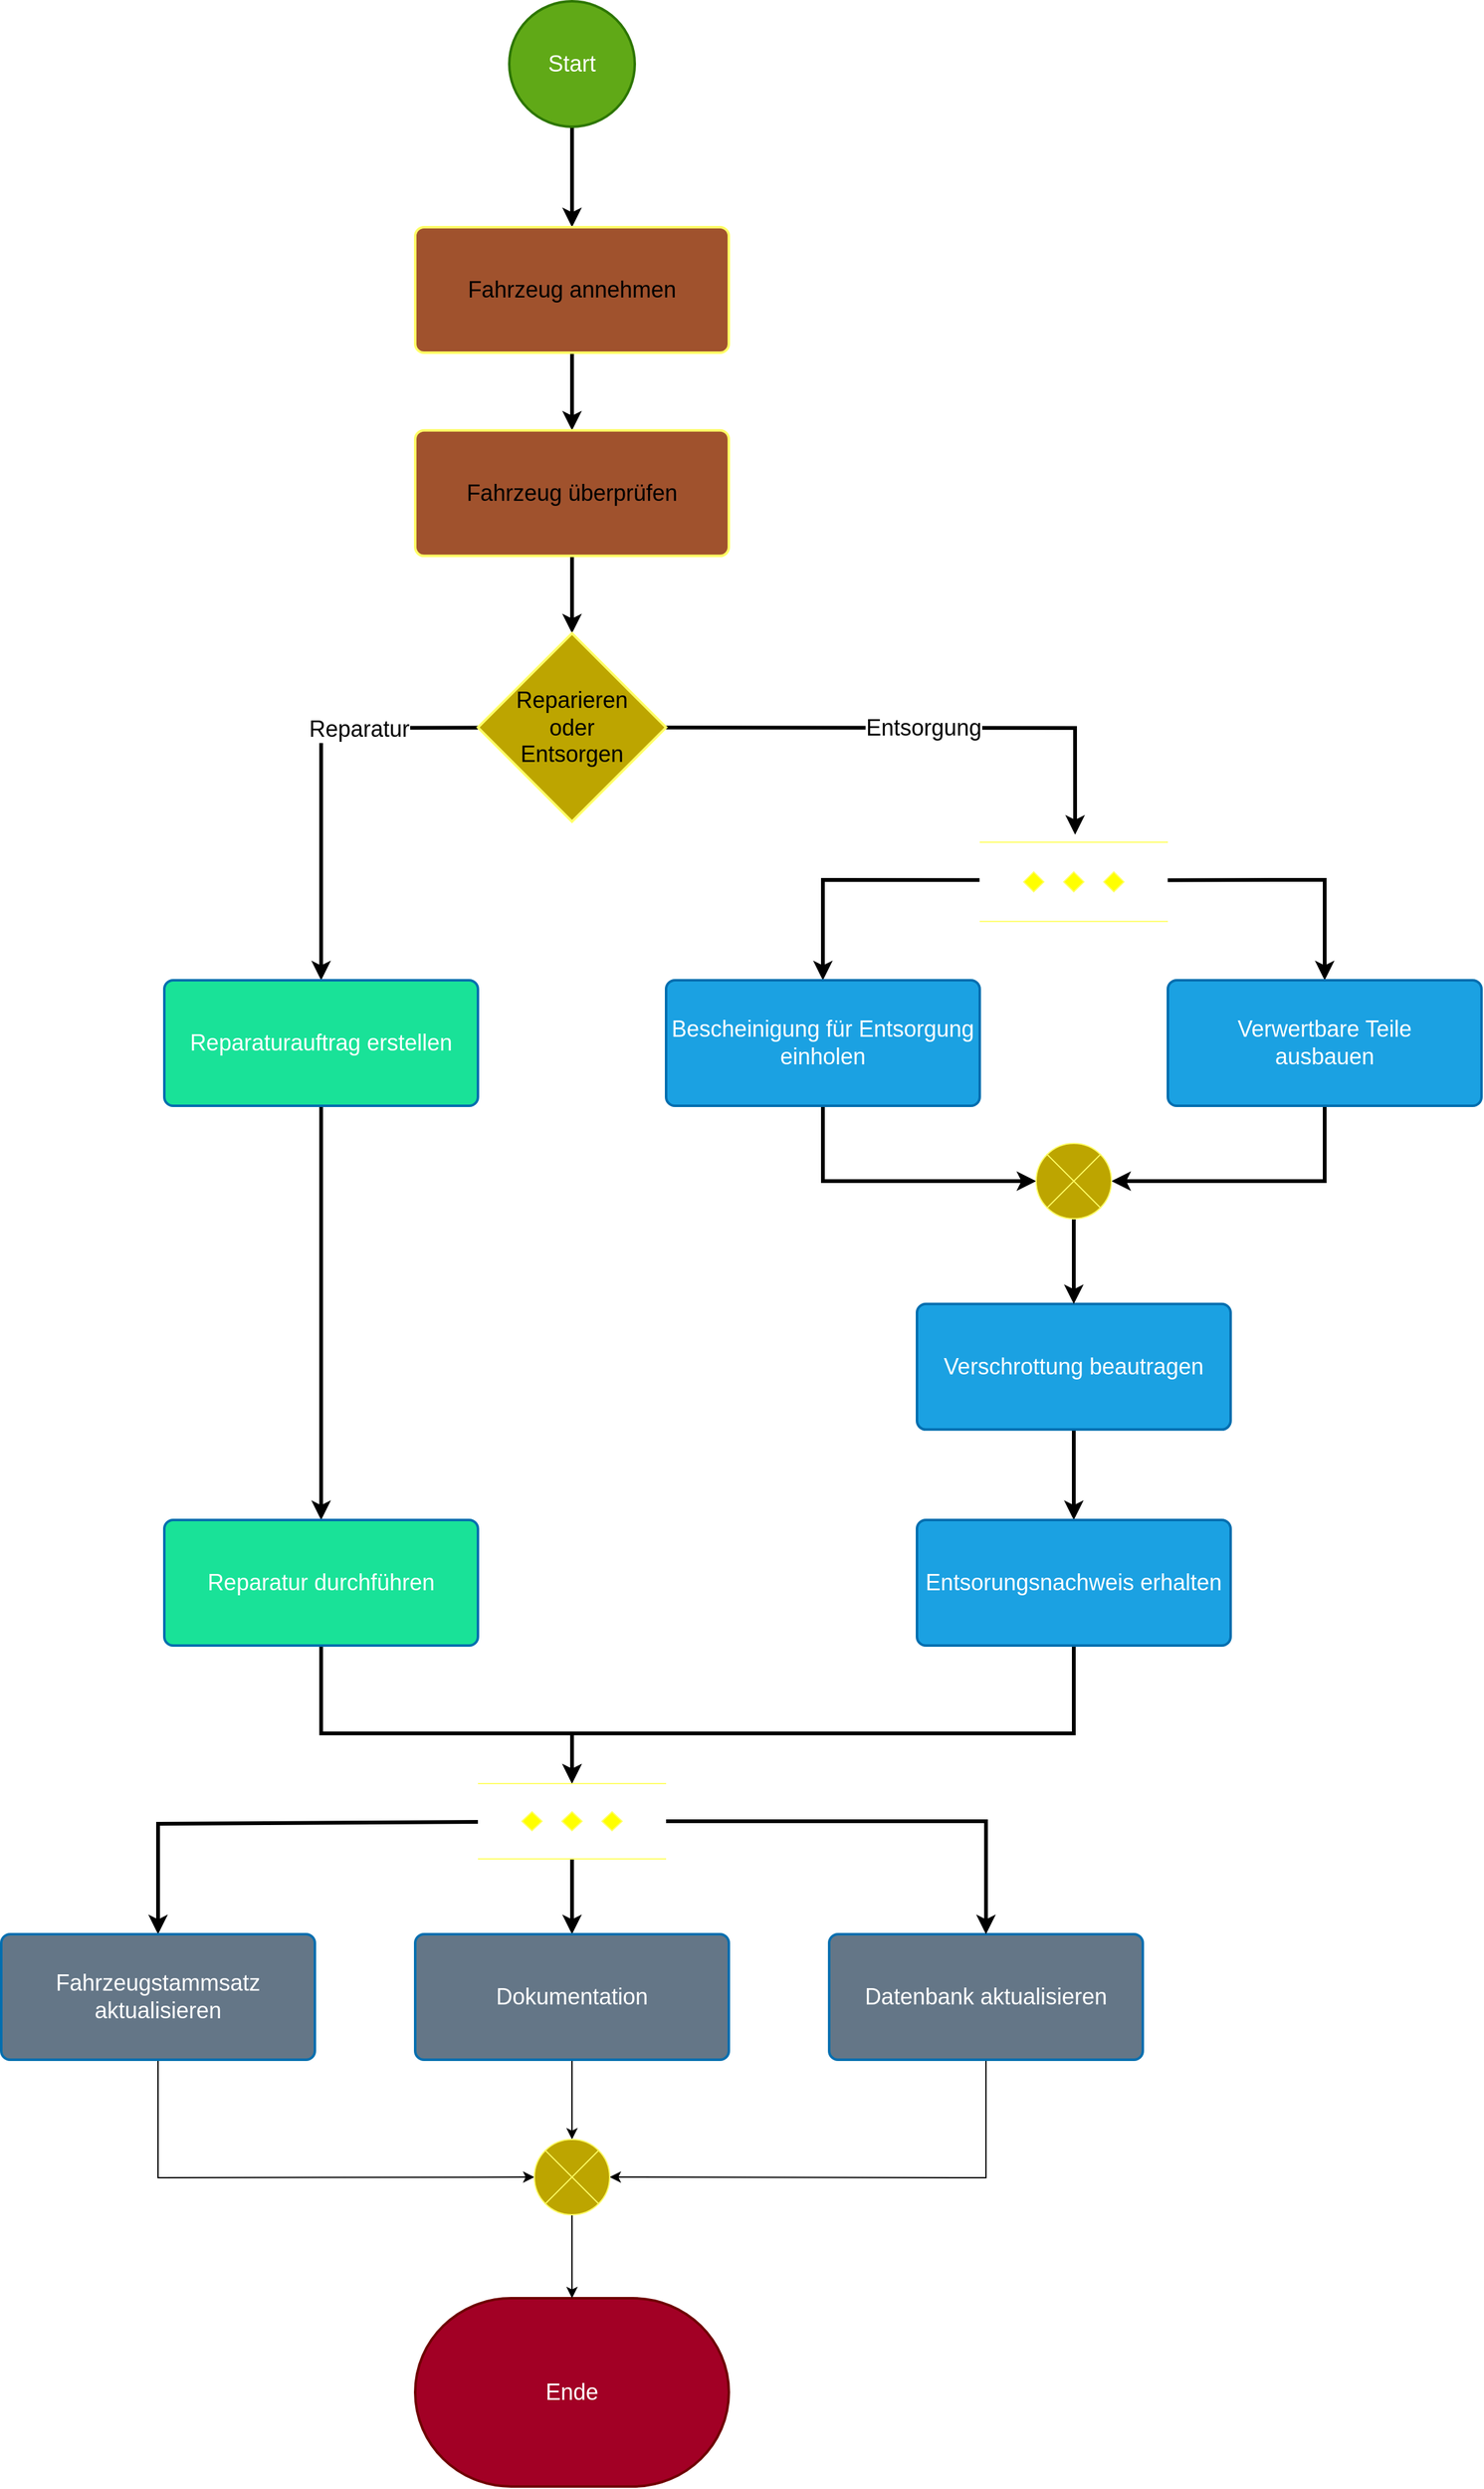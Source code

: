 <mxfile>
    <diagram name="Aktivitätsdiagramm Reparatur" id="0">
        <mxGraphModel dx="3955" dy="2045" grid="1" gridSize="10" guides="1" tooltips="1" connect="1" arrows="1" fold="1" page="1" pageScale="1" pageWidth="827" pageHeight="1169" math="0" shadow="0">
            <root>
                <mxCell id="0"/>
                <mxCell id="1" parent="0"/>
                <mxCell id="60" style="edgeStyle=none;rounded=0;html=1;entryX=0.5;entryY=0;entryDx=0;entryDy=0;fontSize=18;startArrow=none;startFill=0;endArrow=classic;endFill=1;strokeWidth=3;" edge="1" parent="1" source="20" target="21">
                    <mxGeometry relative="1" as="geometry"/>
                </mxCell>
                <mxCell id="20" value="Start" style="strokeWidth=2;html=1;shape=mxgraph.flowchart.start_2;whiteSpace=wrap;fillColor=#60a917;fontColor=#ffffff;strokeColor=#2D7600;fontSize=18;" vertex="1" parent="1">
                    <mxGeometry x="1550" y="20" width="100" height="100" as="geometry"/>
                </mxCell>
                <mxCell id="61" style="edgeStyle=none;rounded=0;html=1;entryX=0.5;entryY=0;entryDx=0;entryDy=0;fontSize=18;startArrow=none;startFill=0;endArrow=classic;endFill=1;strokeWidth=3;" edge="1" parent="1" source="21" target="22">
                    <mxGeometry relative="1" as="geometry"/>
                </mxCell>
                <mxCell id="21" value="Fahrzeug annehmen" style="rounded=1;whiteSpace=wrap;html=1;absoluteArcSize=1;arcSize=14;strokeWidth=2;fillColor=#A0522D;strokeColor=#FFFF66;fontSize=18;" vertex="1" parent="1">
                    <mxGeometry x="1475" y="200" width="250" height="100" as="geometry"/>
                </mxCell>
                <mxCell id="62" value="" style="edgeStyle=none;rounded=0;html=1;fontSize=18;startArrow=none;startFill=0;endArrow=classic;endFill=1;strokeWidth=3;" edge="1" parent="1" source="22" target="23">
                    <mxGeometry relative="1" as="geometry">
                        <Array as="points">
                            <mxPoint x="1600" y="520"/>
                        </Array>
                    </mxGeometry>
                </mxCell>
                <mxCell id="22" value="Fahrzeug überprüfen" style="rounded=1;whiteSpace=wrap;html=1;absoluteArcSize=1;arcSize=14;strokeWidth=2;fillColor=#A0522D;strokeColor=#FFFF66;fontSize=18;" vertex="1" parent="1">
                    <mxGeometry x="1475" y="361.92" width="250" height="100" as="geometry"/>
                </mxCell>
                <mxCell id="42" value="Entsorgung" style="edgeStyle=none;rounded=0;html=1;entryX=0.507;entryY=-0.095;entryDx=0;entryDy=0;entryPerimeter=0;fontSize=18;startArrow=none;startFill=0;endArrow=classic;endFill=1;strokeWidth=3;" edge="1" parent="1" source="23" target="25">
                    <mxGeometry relative="1" as="geometry">
                        <Array as="points">
                            <mxPoint x="2001" y="599"/>
                        </Array>
                    </mxGeometry>
                </mxCell>
                <mxCell id="51" value="Reparatur" style="edgeStyle=none;rounded=0;html=1;entryX=0.5;entryY=0;entryDx=0;entryDy=0;fontSize=18;startArrow=none;startFill=0;endArrow=classic;endFill=1;strokeWidth=3;" edge="1" parent="1" source="23" target="49">
                    <mxGeometry x="-0.417" y="1" relative="1" as="geometry">
                        <Array as="points">
                            <mxPoint x="1400" y="599"/>
                        </Array>
                        <mxPoint as="offset"/>
                    </mxGeometry>
                </mxCell>
                <mxCell id="23" value="Reparieren&lt;br style=&quot;font-size: 18px;&quot;&gt;oder&lt;br style=&quot;font-size: 18px;&quot;&gt;Entsorgen" style="strokeWidth=2;html=1;shape=mxgraph.flowchart.decision;whiteSpace=wrap;strokeColor=#FFFF66;fontSize=18;fillColor=#BDA500;aspect=fixed;" vertex="1" parent="1">
                    <mxGeometry x="1525" y="523.56" width="150" height="150" as="geometry"/>
                </mxCell>
                <mxCell id="29" style="edgeStyle=none;rounded=0;html=1;entryX=0.5;entryY=0;entryDx=0;entryDy=0;fontSize=18;startArrow=none;startFill=0;endArrow=classic;endFill=1;exitX=-0.001;exitY=0.477;exitDx=0;exitDy=0;exitPerimeter=0;strokeWidth=3;" edge="1" parent="1" source="25" target="27">
                    <mxGeometry relative="1" as="geometry">
                        <Array as="points">
                            <mxPoint x="1800" y="720"/>
                        </Array>
                    </mxGeometry>
                </mxCell>
                <mxCell id="31" style="edgeStyle=none;rounded=0;html=1;fontSize=18;startArrow=none;startFill=0;endArrow=classic;endFill=1;entryX=0.5;entryY=0;entryDx=0;entryDy=0;exitX=0.999;exitY=0.478;exitDx=0;exitDy=0;exitPerimeter=0;strokeWidth=3;" edge="1" parent="1" source="25" target="28">
                    <mxGeometry relative="1" as="geometry">
                        <mxPoint x="2150" y="730" as="targetPoint"/>
                        <mxPoint x="2080" y="720" as="sourcePoint"/>
                        <Array as="points">
                            <mxPoint x="2200" y="720"/>
                        </Array>
                    </mxGeometry>
                </mxCell>
                <mxCell id="25" value="" style="verticalLabelPosition=bottom;verticalAlign=top;html=1;shape=mxgraph.flowchart.parallel_mode;pointerEvents=1;strokeColor=#FFFF66;fontSize=18;fillColor=#A0522D;aspect=fixed;" vertex="1" parent="1">
                    <mxGeometry x="1925" y="690" width="150" height="63.16" as="geometry"/>
                </mxCell>
                <mxCell id="36" style="edgeStyle=none;rounded=0;html=1;entryX=0;entryY=0.5;entryDx=0;entryDy=0;entryPerimeter=0;fontSize=18;startArrow=none;startFill=0;endArrow=classic;endFill=1;strokeWidth=3;" edge="1" parent="1" source="27" target="35">
                    <mxGeometry relative="1" as="geometry">
                        <Array as="points">
                            <mxPoint x="1800" y="960"/>
                        </Array>
                    </mxGeometry>
                </mxCell>
                <mxCell id="27" value="&lt;span style=&quot;font-size: 18px;&quot;&gt;Bescheinigung für Entsorgung&lt;/span&gt;&lt;br style=&quot;font-size: 18px;&quot;&gt;&lt;span style=&quot;font-size: 18px;&quot;&gt;einholen&lt;/span&gt;" style="rounded=1;whiteSpace=wrap;html=1;absoluteArcSize=1;arcSize=14;strokeWidth=2;strokeColor=#006EAF;fontSize=18;fillColor=#1ba1e2;fontColor=#ffffff;" vertex="1" parent="1">
                    <mxGeometry x="1675" y="800" width="250" height="100" as="geometry"/>
                </mxCell>
                <mxCell id="41" style="edgeStyle=none;rounded=0;html=1;entryX=1;entryY=0.5;entryDx=0;entryDy=0;entryPerimeter=0;fontSize=18;startArrow=none;startFill=0;endArrow=classic;endFill=1;strokeWidth=3;" edge="1" parent="1" source="28" target="35">
                    <mxGeometry relative="1" as="geometry">
                        <Array as="points">
                            <mxPoint x="2200" y="960"/>
                        </Array>
                    </mxGeometry>
                </mxCell>
                <mxCell id="28" value="&lt;span style=&quot;font-size: 18px;&quot;&gt;Verwertbare Teile&lt;/span&gt;&lt;br style=&quot;font-size: 18px;&quot;&gt;&lt;span style=&quot;font-size: 18px;&quot;&gt;ausbauen&lt;/span&gt;" style="rounded=1;whiteSpace=wrap;html=1;absoluteArcSize=1;arcSize=14;strokeWidth=2;strokeColor=#006EAF;fontSize=18;fillColor=#1ba1e2;fontColor=#ffffff;" vertex="1" parent="1">
                    <mxGeometry x="2075" y="800" width="250" height="100" as="geometry"/>
                </mxCell>
                <mxCell id="45" value="" style="edgeStyle=none;rounded=0;html=1;fontSize=18;startArrow=none;startFill=0;endArrow=classic;endFill=1;strokeWidth=3;" edge="1" parent="1" source="34" target="44">
                    <mxGeometry relative="1" as="geometry">
                        <Array as="points">
                            <mxPoint x="2000" y="1220"/>
                        </Array>
                    </mxGeometry>
                </mxCell>
                <mxCell id="34" value="&lt;span style=&quot;font-size: 18px;&quot;&gt;Verschrottung beautragen&lt;/span&gt;" style="rounded=1;whiteSpace=wrap;html=1;absoluteArcSize=1;arcSize=14;strokeWidth=2;strokeColor=#006EAF;fontSize=18;fillColor=#1ba1e2;fontColor=#ffffff;" vertex="1" parent="1">
                    <mxGeometry x="1875" y="1057.92" width="250" height="100" as="geometry"/>
                </mxCell>
                <mxCell id="43" style="edgeStyle=none;rounded=0;html=1;entryX=0.5;entryY=0;entryDx=0;entryDy=0;fontSize=18;startArrow=none;startFill=0;endArrow=classic;endFill=1;strokeWidth=3;" edge="1" parent="1" source="35" target="34">
                    <mxGeometry relative="1" as="geometry"/>
                </mxCell>
                <mxCell id="35" value="" style="verticalLabelPosition=bottom;verticalAlign=top;html=1;shape=mxgraph.flowchart.or;strokeColor=#FFFF66;fontSize=18;fillColor=#BDA500;aspect=fixed;" vertex="1" parent="1">
                    <mxGeometry x="1970" y="930" width="60" height="60" as="geometry"/>
                </mxCell>
                <mxCell id="54" style="edgeStyle=none;rounded=0;html=1;entryX=0.5;entryY=0;entryDx=0;entryDy=0;entryPerimeter=0;fontSize=18;startArrow=none;startFill=0;endArrow=classic;endFill=1;strokeWidth=3;" edge="1" parent="1" source="44" target="48">
                    <mxGeometry relative="1" as="geometry">
                        <Array as="points">
                            <mxPoint x="2000" y="1400"/>
                            <mxPoint x="1600" y="1400"/>
                        </Array>
                    </mxGeometry>
                </mxCell>
                <mxCell id="44" value="&lt;span style=&quot;font-size: 18px;&quot;&gt;Entsorungsnachweis erhalten&lt;/span&gt;" style="rounded=1;whiteSpace=wrap;html=1;absoluteArcSize=1;arcSize=14;strokeWidth=2;strokeColor=#006EAF;fontSize=18;fillColor=#1ba1e2;fontColor=#ffffff;" vertex="1" parent="1">
                    <mxGeometry x="1875" y="1230" width="250" height="100" as="geometry"/>
                </mxCell>
                <mxCell id="71" style="edgeStyle=none;rounded=0;html=1;entryX=1;entryY=0.5;entryDx=0;entryDy=0;entryPerimeter=0;fontSize=18;startArrow=none;startFill=0;endArrow=classic;endFill=1;" edge="1" parent="1" source="47" target="68">
                    <mxGeometry relative="1" as="geometry">
                        <Array as="points">
                            <mxPoint x="1930" y="1754"/>
                        </Array>
                    </mxGeometry>
                </mxCell>
                <mxCell id="47" value="&lt;span style=&quot;font-size: 18px;&quot;&gt;Datenbank aktualisieren&lt;/span&gt;" style="rounded=1;whiteSpace=wrap;html=1;absoluteArcSize=1;arcSize=14;strokeWidth=2;strokeColor=#006EAF;fontSize=18;fillColor=#647687;fontColor=#ffffff;" vertex="1" parent="1">
                    <mxGeometry x="1805" y="1560" width="250" height="100" as="geometry"/>
                </mxCell>
                <mxCell id="57" style="edgeStyle=none;rounded=0;html=1;entryX=0.5;entryY=0;entryDx=0;entryDy=0;fontSize=18;startArrow=none;startFill=0;endArrow=classic;endFill=1;strokeWidth=3;" edge="1" parent="1" source="48" target="56">
                    <mxGeometry relative="1" as="geometry">
                        <Array as="points">
                            <mxPoint x="1270" y="1472"/>
                        </Array>
                    </mxGeometry>
                </mxCell>
                <mxCell id="58" style="edgeStyle=none;rounded=0;html=1;entryX=0.5;entryY=0;entryDx=0;entryDy=0;fontSize=18;startArrow=none;startFill=0;endArrow=classic;endFill=1;strokeWidth=3;" edge="1" parent="1" source="48" target="47">
                    <mxGeometry relative="1" as="geometry">
                        <Array as="points">
                            <mxPoint x="1930" y="1470"/>
                        </Array>
                    </mxGeometry>
                </mxCell>
                <mxCell id="59" style="edgeStyle=none;rounded=0;html=1;entryX=0.5;entryY=0;entryDx=0;entryDy=0;fontSize=18;startArrow=none;startFill=0;endArrow=classic;endFill=1;strokeWidth=3;" edge="1" parent="1" source="48" target="55">
                    <mxGeometry relative="1" as="geometry"/>
                </mxCell>
                <mxCell id="48" value="" style="verticalLabelPosition=bottom;verticalAlign=top;html=1;shape=mxgraph.flowchart.parallel_mode;pointerEvents=1;strokeColor=#FFFF66;fontSize=18;fillColor=#A0522D;" vertex="1" parent="1">
                    <mxGeometry x="1525" y="1440" width="150" height="60" as="geometry"/>
                </mxCell>
                <mxCell id="52" style="edgeStyle=none;rounded=0;html=1;entryX=0.5;entryY=0;entryDx=0;entryDy=0;fontSize=18;startArrow=none;startFill=0;endArrow=classic;endFill=1;strokeWidth=3;" edge="1" parent="1" source="49" target="50">
                    <mxGeometry relative="1" as="geometry"/>
                </mxCell>
                <mxCell id="49" value="&lt;font style=&quot;font-size: 18px;&quot;&gt;Reparaturauftrag erstellen&lt;/font&gt;" style="rounded=1;whiteSpace=wrap;html=1;absoluteArcSize=1;arcSize=14;strokeWidth=2;strokeColor=#006EAF;fontSize=18;fillColor=#19E298;fontColor=#ffffff;" vertex="1" parent="1">
                    <mxGeometry x="1275" y="800" width="250" height="100" as="geometry"/>
                </mxCell>
                <mxCell id="53" style="edgeStyle=none;rounded=0;html=1;entryX=0.5;entryY=0;entryDx=0;entryDy=0;entryPerimeter=0;fontSize=18;startArrow=none;startFill=0;endArrow=classic;endFill=1;strokeWidth=3;" edge="1" parent="1" source="50" target="48">
                    <mxGeometry relative="1" as="geometry">
                        <Array as="points">
                            <mxPoint x="1400" y="1400"/>
                            <mxPoint x="1600" y="1400"/>
                        </Array>
                    </mxGeometry>
                </mxCell>
                <mxCell id="50" value="&lt;span style=&quot;font-size: 18px;&quot;&gt;Reparatur durchführen&lt;/span&gt;" style="rounded=1;whiteSpace=wrap;html=1;absoluteArcSize=1;arcSize=14;strokeWidth=2;strokeColor=#006EAF;fontSize=18;fillColor=#19E298;fontColor=#ffffff;" vertex="1" parent="1">
                    <mxGeometry x="1275" y="1230.0" width="250" height="100" as="geometry"/>
                </mxCell>
                <mxCell id="70" value="" style="edgeStyle=none;rounded=0;html=1;fontSize=18;startArrow=none;startFill=0;endArrow=classic;endFill=1;" edge="1" parent="1" source="55" target="68">
                    <mxGeometry relative="1" as="geometry"/>
                </mxCell>
                <mxCell id="55" value="&lt;span style=&quot;font-size: 18px;&quot;&gt;Dokumentation&lt;/span&gt;" style="rounded=1;whiteSpace=wrap;html=1;absoluteArcSize=1;arcSize=14;strokeWidth=2;strokeColor=#006EAF;fontSize=18;fillColor=#647687;fontColor=#ffffff;" vertex="1" parent="1">
                    <mxGeometry x="1475" y="1560" width="250" height="100" as="geometry"/>
                </mxCell>
                <mxCell id="69" style="edgeStyle=none;rounded=0;html=1;entryX=0;entryY=0.5;entryDx=0;entryDy=0;entryPerimeter=0;fontSize=18;startArrow=none;startFill=0;endArrow=classic;endFill=1;" edge="1" parent="1" source="56" target="68">
                    <mxGeometry relative="1" as="geometry">
                        <Array as="points">
                            <mxPoint x="1270" y="1754"/>
                        </Array>
                    </mxGeometry>
                </mxCell>
                <mxCell id="56" value="&lt;span style=&quot;font-size: 18px;&quot;&gt;Fahrzeugstammsatz aktualisieren&lt;/span&gt;" style="rounded=1;whiteSpace=wrap;html=1;absoluteArcSize=1;arcSize=14;strokeWidth=2;strokeColor=#006EAF;fontSize=18;fillColor=#647687;fontColor=#ffffff;" vertex="1" parent="1">
                    <mxGeometry x="1145" y="1560" width="250" height="100" as="geometry"/>
                </mxCell>
                <mxCell id="63" value="Ende" style="strokeWidth=2;html=1;shape=mxgraph.flowchart.terminator;whiteSpace=wrap;strokeColor=#6F0000;fontSize=18;fillColor=#a20025;fontColor=#ffffff;aspect=fixed;" vertex="1" parent="1">
                    <mxGeometry x="1475" y="1850" width="250" height="150" as="geometry"/>
                </mxCell>
                <mxCell id="73" style="edgeStyle=none;rounded=0;html=1;entryX=0.5;entryY=0;entryDx=0;entryDy=0;entryPerimeter=0;fontSize=18;startArrow=none;startFill=0;endArrow=classic;endFill=1;" edge="1" parent="1" source="68" target="63">
                    <mxGeometry relative="1" as="geometry"/>
                </mxCell>
                <mxCell id="68" value="" style="verticalLabelPosition=bottom;verticalAlign=top;html=1;shape=mxgraph.flowchart.or;strokeColor=#FFFF66;fontSize=18;fillColor=#BDA500;aspect=fixed;" vertex="1" parent="1">
                    <mxGeometry x="1570" y="1723.5" width="60" height="60" as="geometry"/>
                </mxCell>
            </root>
        </mxGraphModel>
    </diagram>
</mxfile>